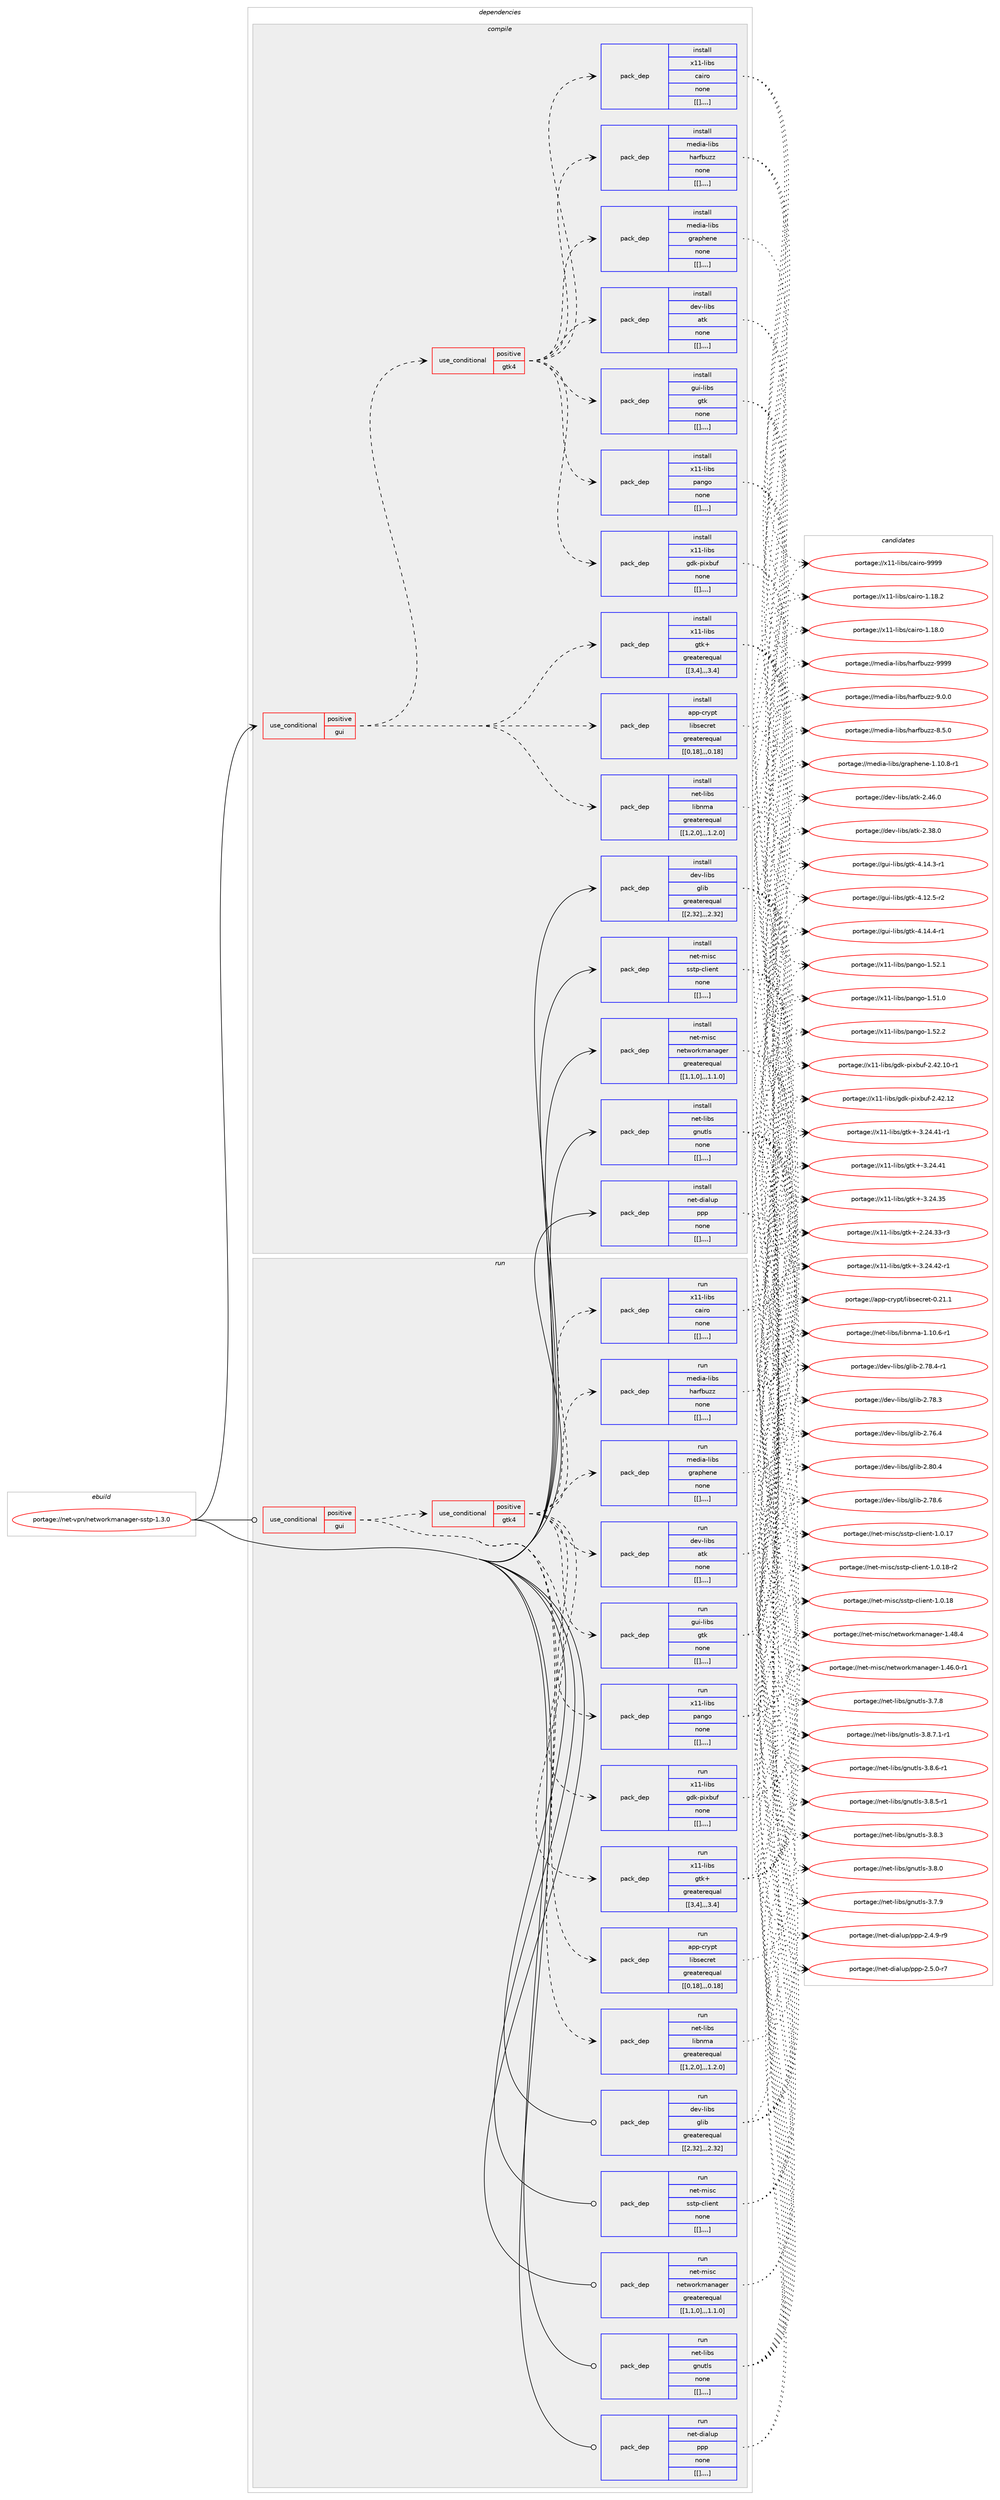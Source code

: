 digraph prolog {

# *************
# Graph options
# *************

newrank=true;
concentrate=true;
compound=true;
graph [rankdir=LR,fontname=Helvetica,fontsize=10,ranksep=1.5];#, ranksep=2.5, nodesep=0.2];
edge  [arrowhead=vee];
node  [fontname=Helvetica,fontsize=10];

# **********
# The ebuild
# **********

subgraph cluster_leftcol {
color=gray;
label=<<i>ebuild</i>>;
id [label="portage://net-vpn/networkmanager-sstp-1.3.0", color=red, width=4, href="../net-vpn/networkmanager-sstp-1.3.0.svg"];
}

# ****************
# The dependencies
# ****************

subgraph cluster_midcol {
color=gray;
label=<<i>dependencies</i>>;
subgraph cluster_compile {
fillcolor="#eeeeee";
style=filled;
label=<<i>compile</i>>;
subgraph cond105830 {
dependency402098 [label=<<TABLE BORDER="0" CELLBORDER="1" CELLSPACING="0" CELLPADDING="4"><TR><TD ROWSPAN="3" CELLPADDING="10">use_conditional</TD></TR><TR><TD>positive</TD></TR><TR><TD>gui</TD></TR></TABLE>>, shape=none, color=red];
subgraph pack293337 {
dependency402099 [label=<<TABLE BORDER="0" CELLBORDER="1" CELLSPACING="0" CELLPADDING="4" WIDTH="220"><TR><TD ROWSPAN="6" CELLPADDING="30">pack_dep</TD></TR><TR><TD WIDTH="110">install</TD></TR><TR><TD>net-libs</TD></TR><TR><TD>libnma</TD></TR><TR><TD>greaterequal</TD></TR><TR><TD>[[1,2,0],,,1.2.0]</TD></TR></TABLE>>, shape=none, color=blue];
}
dependency402098:e -> dependency402099:w [weight=20,style="dashed",arrowhead="vee"];
subgraph pack293338 {
dependency402100 [label=<<TABLE BORDER="0" CELLBORDER="1" CELLSPACING="0" CELLPADDING="4" WIDTH="220"><TR><TD ROWSPAN="6" CELLPADDING="30">pack_dep</TD></TR><TR><TD WIDTH="110">install</TD></TR><TR><TD>app-crypt</TD></TR><TR><TD>libsecret</TD></TR><TR><TD>greaterequal</TD></TR><TR><TD>[[0,18],,,0.18]</TD></TR></TABLE>>, shape=none, color=blue];
}
dependency402098:e -> dependency402100:w [weight=20,style="dashed",arrowhead="vee"];
subgraph pack293339 {
dependency402101 [label=<<TABLE BORDER="0" CELLBORDER="1" CELLSPACING="0" CELLPADDING="4" WIDTH="220"><TR><TD ROWSPAN="6" CELLPADDING="30">pack_dep</TD></TR><TR><TD WIDTH="110">install</TD></TR><TR><TD>x11-libs</TD></TR><TR><TD>gtk+</TD></TR><TR><TD>greaterequal</TD></TR><TR><TD>[[3,4],,,3.4]</TD></TR></TABLE>>, shape=none, color=blue];
}
dependency402098:e -> dependency402101:w [weight=20,style="dashed",arrowhead="vee"];
subgraph cond105831 {
dependency402102 [label=<<TABLE BORDER="0" CELLBORDER="1" CELLSPACING="0" CELLPADDING="4"><TR><TD ROWSPAN="3" CELLPADDING="10">use_conditional</TD></TR><TR><TD>positive</TD></TR><TR><TD>gtk4</TD></TR></TABLE>>, shape=none, color=red];
subgraph pack293340 {
dependency402103 [label=<<TABLE BORDER="0" CELLBORDER="1" CELLSPACING="0" CELLPADDING="4" WIDTH="220"><TR><TD ROWSPAN="6" CELLPADDING="30">pack_dep</TD></TR><TR><TD WIDTH="110">install</TD></TR><TR><TD>dev-libs</TD></TR><TR><TD>atk</TD></TR><TR><TD>none</TD></TR><TR><TD>[[],,,,]</TD></TR></TABLE>>, shape=none, color=blue];
}
dependency402102:e -> dependency402103:w [weight=20,style="dashed",arrowhead="vee"];
subgraph pack293341 {
dependency402104 [label=<<TABLE BORDER="0" CELLBORDER="1" CELLSPACING="0" CELLPADDING="4" WIDTH="220"><TR><TD ROWSPAN="6" CELLPADDING="30">pack_dep</TD></TR><TR><TD WIDTH="110">install</TD></TR><TR><TD>media-libs</TD></TR><TR><TD>graphene</TD></TR><TR><TD>none</TD></TR><TR><TD>[[],,,,]</TD></TR></TABLE>>, shape=none, color=blue];
}
dependency402102:e -> dependency402104:w [weight=20,style="dashed",arrowhead="vee"];
subgraph pack293342 {
dependency402105 [label=<<TABLE BORDER="0" CELLBORDER="1" CELLSPACING="0" CELLPADDING="4" WIDTH="220"><TR><TD ROWSPAN="6" CELLPADDING="30">pack_dep</TD></TR><TR><TD WIDTH="110">install</TD></TR><TR><TD>media-libs</TD></TR><TR><TD>harfbuzz</TD></TR><TR><TD>none</TD></TR><TR><TD>[[],,,,]</TD></TR></TABLE>>, shape=none, color=blue];
}
dependency402102:e -> dependency402105:w [weight=20,style="dashed",arrowhead="vee"];
subgraph pack293343 {
dependency402106 [label=<<TABLE BORDER="0" CELLBORDER="1" CELLSPACING="0" CELLPADDING="4" WIDTH="220"><TR><TD ROWSPAN="6" CELLPADDING="30">pack_dep</TD></TR><TR><TD WIDTH="110">install</TD></TR><TR><TD>x11-libs</TD></TR><TR><TD>cairo</TD></TR><TR><TD>none</TD></TR><TR><TD>[[],,,,]</TD></TR></TABLE>>, shape=none, color=blue];
}
dependency402102:e -> dependency402106:w [weight=20,style="dashed",arrowhead="vee"];
subgraph pack293344 {
dependency402107 [label=<<TABLE BORDER="0" CELLBORDER="1" CELLSPACING="0" CELLPADDING="4" WIDTH="220"><TR><TD ROWSPAN="6" CELLPADDING="30">pack_dep</TD></TR><TR><TD WIDTH="110">install</TD></TR><TR><TD>x11-libs</TD></TR><TR><TD>gdk-pixbuf</TD></TR><TR><TD>none</TD></TR><TR><TD>[[],,,,]</TD></TR></TABLE>>, shape=none, color=blue];
}
dependency402102:e -> dependency402107:w [weight=20,style="dashed",arrowhead="vee"];
subgraph pack293345 {
dependency402108 [label=<<TABLE BORDER="0" CELLBORDER="1" CELLSPACING="0" CELLPADDING="4" WIDTH="220"><TR><TD ROWSPAN="6" CELLPADDING="30">pack_dep</TD></TR><TR><TD WIDTH="110">install</TD></TR><TR><TD>x11-libs</TD></TR><TR><TD>pango</TD></TR><TR><TD>none</TD></TR><TR><TD>[[],,,,]</TD></TR></TABLE>>, shape=none, color=blue];
}
dependency402102:e -> dependency402108:w [weight=20,style="dashed",arrowhead="vee"];
subgraph pack293346 {
dependency402109 [label=<<TABLE BORDER="0" CELLBORDER="1" CELLSPACING="0" CELLPADDING="4" WIDTH="220"><TR><TD ROWSPAN="6" CELLPADDING="30">pack_dep</TD></TR><TR><TD WIDTH="110">install</TD></TR><TR><TD>gui-libs</TD></TR><TR><TD>gtk</TD></TR><TR><TD>none</TD></TR><TR><TD>[[],,,,]</TD></TR></TABLE>>, shape=none, color=blue];
}
dependency402102:e -> dependency402109:w [weight=20,style="dashed",arrowhead="vee"];
}
dependency402098:e -> dependency402102:w [weight=20,style="dashed",arrowhead="vee"];
}
id:e -> dependency402098:w [weight=20,style="solid",arrowhead="vee"];
subgraph pack293347 {
dependency402110 [label=<<TABLE BORDER="0" CELLBORDER="1" CELLSPACING="0" CELLPADDING="4" WIDTH="220"><TR><TD ROWSPAN="6" CELLPADDING="30">pack_dep</TD></TR><TR><TD WIDTH="110">install</TD></TR><TR><TD>dev-libs</TD></TR><TR><TD>glib</TD></TR><TR><TD>greaterequal</TD></TR><TR><TD>[[2,32],,,2.32]</TD></TR></TABLE>>, shape=none, color=blue];
}
id:e -> dependency402110:w [weight=20,style="solid",arrowhead="vee"];
subgraph pack293348 {
dependency402111 [label=<<TABLE BORDER="0" CELLBORDER="1" CELLSPACING="0" CELLPADDING="4" WIDTH="220"><TR><TD ROWSPAN="6" CELLPADDING="30">pack_dep</TD></TR><TR><TD WIDTH="110">install</TD></TR><TR><TD>net-dialup</TD></TR><TR><TD>ppp</TD></TR><TR><TD>none</TD></TR><TR><TD>[[],,,,]</TD></TR></TABLE>>, shape=none, color=blue];
}
id:e -> dependency402111:w [weight=20,style="solid",arrowhead="vee"];
subgraph pack293349 {
dependency402112 [label=<<TABLE BORDER="0" CELLBORDER="1" CELLSPACING="0" CELLPADDING="4" WIDTH="220"><TR><TD ROWSPAN="6" CELLPADDING="30">pack_dep</TD></TR><TR><TD WIDTH="110">install</TD></TR><TR><TD>net-libs</TD></TR><TR><TD>gnutls</TD></TR><TR><TD>none</TD></TR><TR><TD>[[],,,,]</TD></TR></TABLE>>, shape=none, color=blue];
}
id:e -> dependency402112:w [weight=20,style="solid",arrowhead="vee"];
subgraph pack293350 {
dependency402113 [label=<<TABLE BORDER="0" CELLBORDER="1" CELLSPACING="0" CELLPADDING="4" WIDTH="220"><TR><TD ROWSPAN="6" CELLPADDING="30">pack_dep</TD></TR><TR><TD WIDTH="110">install</TD></TR><TR><TD>net-misc</TD></TR><TR><TD>networkmanager</TD></TR><TR><TD>greaterequal</TD></TR><TR><TD>[[1,1,0],,,1.1.0]</TD></TR></TABLE>>, shape=none, color=blue];
}
id:e -> dependency402113:w [weight=20,style="solid",arrowhead="vee"];
subgraph pack293351 {
dependency402114 [label=<<TABLE BORDER="0" CELLBORDER="1" CELLSPACING="0" CELLPADDING="4" WIDTH="220"><TR><TD ROWSPAN="6" CELLPADDING="30">pack_dep</TD></TR><TR><TD WIDTH="110">install</TD></TR><TR><TD>net-misc</TD></TR><TR><TD>sstp-client</TD></TR><TR><TD>none</TD></TR><TR><TD>[[],,,,]</TD></TR></TABLE>>, shape=none, color=blue];
}
id:e -> dependency402114:w [weight=20,style="solid",arrowhead="vee"];
}
subgraph cluster_compileandrun {
fillcolor="#eeeeee";
style=filled;
label=<<i>compile and run</i>>;
}
subgraph cluster_run {
fillcolor="#eeeeee";
style=filled;
label=<<i>run</i>>;
subgraph cond105832 {
dependency402115 [label=<<TABLE BORDER="0" CELLBORDER="1" CELLSPACING="0" CELLPADDING="4"><TR><TD ROWSPAN="3" CELLPADDING="10">use_conditional</TD></TR><TR><TD>positive</TD></TR><TR><TD>gui</TD></TR></TABLE>>, shape=none, color=red];
subgraph pack293352 {
dependency402116 [label=<<TABLE BORDER="0" CELLBORDER="1" CELLSPACING="0" CELLPADDING="4" WIDTH="220"><TR><TD ROWSPAN="6" CELLPADDING="30">pack_dep</TD></TR><TR><TD WIDTH="110">run</TD></TR><TR><TD>net-libs</TD></TR><TR><TD>libnma</TD></TR><TR><TD>greaterequal</TD></TR><TR><TD>[[1,2,0],,,1.2.0]</TD></TR></TABLE>>, shape=none, color=blue];
}
dependency402115:e -> dependency402116:w [weight=20,style="dashed",arrowhead="vee"];
subgraph pack293353 {
dependency402117 [label=<<TABLE BORDER="0" CELLBORDER="1" CELLSPACING="0" CELLPADDING="4" WIDTH="220"><TR><TD ROWSPAN="6" CELLPADDING="30">pack_dep</TD></TR><TR><TD WIDTH="110">run</TD></TR><TR><TD>app-crypt</TD></TR><TR><TD>libsecret</TD></TR><TR><TD>greaterequal</TD></TR><TR><TD>[[0,18],,,0.18]</TD></TR></TABLE>>, shape=none, color=blue];
}
dependency402115:e -> dependency402117:w [weight=20,style="dashed",arrowhead="vee"];
subgraph pack293354 {
dependency402118 [label=<<TABLE BORDER="0" CELLBORDER="1" CELLSPACING="0" CELLPADDING="4" WIDTH="220"><TR><TD ROWSPAN="6" CELLPADDING="30">pack_dep</TD></TR><TR><TD WIDTH="110">run</TD></TR><TR><TD>x11-libs</TD></TR><TR><TD>gtk+</TD></TR><TR><TD>greaterequal</TD></TR><TR><TD>[[3,4],,,3.4]</TD></TR></TABLE>>, shape=none, color=blue];
}
dependency402115:e -> dependency402118:w [weight=20,style="dashed",arrowhead="vee"];
subgraph cond105833 {
dependency402119 [label=<<TABLE BORDER="0" CELLBORDER="1" CELLSPACING="0" CELLPADDING="4"><TR><TD ROWSPAN="3" CELLPADDING="10">use_conditional</TD></TR><TR><TD>positive</TD></TR><TR><TD>gtk4</TD></TR></TABLE>>, shape=none, color=red];
subgraph pack293355 {
dependency402120 [label=<<TABLE BORDER="0" CELLBORDER="1" CELLSPACING="0" CELLPADDING="4" WIDTH="220"><TR><TD ROWSPAN="6" CELLPADDING="30">pack_dep</TD></TR><TR><TD WIDTH="110">run</TD></TR><TR><TD>dev-libs</TD></TR><TR><TD>atk</TD></TR><TR><TD>none</TD></TR><TR><TD>[[],,,,]</TD></TR></TABLE>>, shape=none, color=blue];
}
dependency402119:e -> dependency402120:w [weight=20,style="dashed",arrowhead="vee"];
subgraph pack293356 {
dependency402121 [label=<<TABLE BORDER="0" CELLBORDER="1" CELLSPACING="0" CELLPADDING="4" WIDTH="220"><TR><TD ROWSPAN="6" CELLPADDING="30">pack_dep</TD></TR><TR><TD WIDTH="110">run</TD></TR><TR><TD>media-libs</TD></TR><TR><TD>graphene</TD></TR><TR><TD>none</TD></TR><TR><TD>[[],,,,]</TD></TR></TABLE>>, shape=none, color=blue];
}
dependency402119:e -> dependency402121:w [weight=20,style="dashed",arrowhead="vee"];
subgraph pack293357 {
dependency402122 [label=<<TABLE BORDER="0" CELLBORDER="1" CELLSPACING="0" CELLPADDING="4" WIDTH="220"><TR><TD ROWSPAN="6" CELLPADDING="30">pack_dep</TD></TR><TR><TD WIDTH="110">run</TD></TR><TR><TD>media-libs</TD></TR><TR><TD>harfbuzz</TD></TR><TR><TD>none</TD></TR><TR><TD>[[],,,,]</TD></TR></TABLE>>, shape=none, color=blue];
}
dependency402119:e -> dependency402122:w [weight=20,style="dashed",arrowhead="vee"];
subgraph pack293358 {
dependency402123 [label=<<TABLE BORDER="0" CELLBORDER="1" CELLSPACING="0" CELLPADDING="4" WIDTH="220"><TR><TD ROWSPAN="6" CELLPADDING="30">pack_dep</TD></TR><TR><TD WIDTH="110">run</TD></TR><TR><TD>x11-libs</TD></TR><TR><TD>cairo</TD></TR><TR><TD>none</TD></TR><TR><TD>[[],,,,]</TD></TR></TABLE>>, shape=none, color=blue];
}
dependency402119:e -> dependency402123:w [weight=20,style="dashed",arrowhead="vee"];
subgraph pack293359 {
dependency402124 [label=<<TABLE BORDER="0" CELLBORDER="1" CELLSPACING="0" CELLPADDING="4" WIDTH="220"><TR><TD ROWSPAN="6" CELLPADDING="30">pack_dep</TD></TR><TR><TD WIDTH="110">run</TD></TR><TR><TD>x11-libs</TD></TR><TR><TD>gdk-pixbuf</TD></TR><TR><TD>none</TD></TR><TR><TD>[[],,,,]</TD></TR></TABLE>>, shape=none, color=blue];
}
dependency402119:e -> dependency402124:w [weight=20,style="dashed",arrowhead="vee"];
subgraph pack293360 {
dependency402125 [label=<<TABLE BORDER="0" CELLBORDER="1" CELLSPACING="0" CELLPADDING="4" WIDTH="220"><TR><TD ROWSPAN="6" CELLPADDING="30">pack_dep</TD></TR><TR><TD WIDTH="110">run</TD></TR><TR><TD>x11-libs</TD></TR><TR><TD>pango</TD></TR><TR><TD>none</TD></TR><TR><TD>[[],,,,]</TD></TR></TABLE>>, shape=none, color=blue];
}
dependency402119:e -> dependency402125:w [weight=20,style="dashed",arrowhead="vee"];
subgraph pack293361 {
dependency402126 [label=<<TABLE BORDER="0" CELLBORDER="1" CELLSPACING="0" CELLPADDING="4" WIDTH="220"><TR><TD ROWSPAN="6" CELLPADDING="30">pack_dep</TD></TR><TR><TD WIDTH="110">run</TD></TR><TR><TD>gui-libs</TD></TR><TR><TD>gtk</TD></TR><TR><TD>none</TD></TR><TR><TD>[[],,,,]</TD></TR></TABLE>>, shape=none, color=blue];
}
dependency402119:e -> dependency402126:w [weight=20,style="dashed",arrowhead="vee"];
}
dependency402115:e -> dependency402119:w [weight=20,style="dashed",arrowhead="vee"];
}
id:e -> dependency402115:w [weight=20,style="solid",arrowhead="odot"];
subgraph pack293362 {
dependency402127 [label=<<TABLE BORDER="0" CELLBORDER="1" CELLSPACING="0" CELLPADDING="4" WIDTH="220"><TR><TD ROWSPAN="6" CELLPADDING="30">pack_dep</TD></TR><TR><TD WIDTH="110">run</TD></TR><TR><TD>dev-libs</TD></TR><TR><TD>glib</TD></TR><TR><TD>greaterequal</TD></TR><TR><TD>[[2,32],,,2.32]</TD></TR></TABLE>>, shape=none, color=blue];
}
id:e -> dependency402127:w [weight=20,style="solid",arrowhead="odot"];
subgraph pack293363 {
dependency402128 [label=<<TABLE BORDER="0" CELLBORDER="1" CELLSPACING="0" CELLPADDING="4" WIDTH="220"><TR><TD ROWSPAN="6" CELLPADDING="30">pack_dep</TD></TR><TR><TD WIDTH="110">run</TD></TR><TR><TD>net-dialup</TD></TR><TR><TD>ppp</TD></TR><TR><TD>none</TD></TR><TR><TD>[[],,,,]</TD></TR></TABLE>>, shape=none, color=blue];
}
id:e -> dependency402128:w [weight=20,style="solid",arrowhead="odot"];
subgraph pack293364 {
dependency402129 [label=<<TABLE BORDER="0" CELLBORDER="1" CELLSPACING="0" CELLPADDING="4" WIDTH="220"><TR><TD ROWSPAN="6" CELLPADDING="30">pack_dep</TD></TR><TR><TD WIDTH="110">run</TD></TR><TR><TD>net-libs</TD></TR><TR><TD>gnutls</TD></TR><TR><TD>none</TD></TR><TR><TD>[[],,,,]</TD></TR></TABLE>>, shape=none, color=blue];
}
id:e -> dependency402129:w [weight=20,style="solid",arrowhead="odot"];
subgraph pack293365 {
dependency402130 [label=<<TABLE BORDER="0" CELLBORDER="1" CELLSPACING="0" CELLPADDING="4" WIDTH="220"><TR><TD ROWSPAN="6" CELLPADDING="30">pack_dep</TD></TR><TR><TD WIDTH="110">run</TD></TR><TR><TD>net-misc</TD></TR><TR><TD>networkmanager</TD></TR><TR><TD>greaterequal</TD></TR><TR><TD>[[1,1,0],,,1.1.0]</TD></TR></TABLE>>, shape=none, color=blue];
}
id:e -> dependency402130:w [weight=20,style="solid",arrowhead="odot"];
subgraph pack293366 {
dependency402131 [label=<<TABLE BORDER="0" CELLBORDER="1" CELLSPACING="0" CELLPADDING="4" WIDTH="220"><TR><TD ROWSPAN="6" CELLPADDING="30">pack_dep</TD></TR><TR><TD WIDTH="110">run</TD></TR><TR><TD>net-misc</TD></TR><TR><TD>sstp-client</TD></TR><TR><TD>none</TD></TR><TR><TD>[[],,,,]</TD></TR></TABLE>>, shape=none, color=blue];
}
id:e -> dependency402131:w [weight=20,style="solid",arrowhead="odot"];
}
}

# **************
# The candidates
# **************

subgraph cluster_choices {
rank=same;
color=gray;
label=<<i>candidates</i>>;

subgraph choice293337 {
color=black;
nodesep=1;
choice1101011164510810598115471081059811010997454946494846544511449 [label="portage://net-libs/libnma-1.10.6-r1", color=red, width=4,href="../net-libs/libnma-1.10.6-r1.svg"];
dependency402099:e -> choice1101011164510810598115471081059811010997454946494846544511449:w [style=dotted,weight="100"];
}
subgraph choice293338 {
color=black;
nodesep=1;
choice97112112459911412111211647108105981151019911410111645484650494649 [label="portage://app-crypt/libsecret-0.21.1", color=red, width=4,href="../app-crypt/libsecret-0.21.1.svg"];
dependency402100:e -> choice97112112459911412111211647108105981151019911410111645484650494649:w [style=dotted,weight="100"];
}
subgraph choice293339 {
color=black;
nodesep=1;
choice12049494510810598115471031161074345514650524652504511449 [label="portage://x11-libs/gtk+-3.24.42-r1", color=red, width=4,href="../x11-libs/gtk+-3.24.42-r1.svg"];
choice12049494510810598115471031161074345514650524652494511449 [label="portage://x11-libs/gtk+-3.24.41-r1", color=red, width=4,href="../x11-libs/gtk+-3.24.41-r1.svg"];
choice1204949451081059811547103116107434551465052465249 [label="portage://x11-libs/gtk+-3.24.41", color=red, width=4,href="../x11-libs/gtk+-3.24.41.svg"];
choice1204949451081059811547103116107434551465052465153 [label="portage://x11-libs/gtk+-3.24.35", color=red, width=4,href="../x11-libs/gtk+-3.24.35.svg"];
choice12049494510810598115471031161074345504650524651514511451 [label="portage://x11-libs/gtk+-2.24.33-r3", color=red, width=4,href="../x11-libs/gtk+-2.24.33-r3.svg"];
dependency402101:e -> choice12049494510810598115471031161074345514650524652504511449:w [style=dotted,weight="100"];
dependency402101:e -> choice12049494510810598115471031161074345514650524652494511449:w [style=dotted,weight="100"];
dependency402101:e -> choice1204949451081059811547103116107434551465052465249:w [style=dotted,weight="100"];
dependency402101:e -> choice1204949451081059811547103116107434551465052465153:w [style=dotted,weight="100"];
dependency402101:e -> choice12049494510810598115471031161074345504650524651514511451:w [style=dotted,weight="100"];
}
subgraph choice293340 {
color=black;
nodesep=1;
choice1001011184510810598115479711610745504652544648 [label="portage://dev-libs/atk-2.46.0", color=red, width=4,href="../dev-libs/atk-2.46.0.svg"];
choice1001011184510810598115479711610745504651564648 [label="portage://dev-libs/atk-2.38.0", color=red, width=4,href="../dev-libs/atk-2.38.0.svg"];
dependency402103:e -> choice1001011184510810598115479711610745504652544648:w [style=dotted,weight="100"];
dependency402103:e -> choice1001011184510810598115479711610745504651564648:w [style=dotted,weight="100"];
}
subgraph choice293341 {
color=black;
nodesep=1;
choice1091011001059745108105981154710311497112104101110101454946494846564511449 [label="portage://media-libs/graphene-1.10.8-r1", color=red, width=4,href="../media-libs/graphene-1.10.8-r1.svg"];
dependency402104:e -> choice1091011001059745108105981154710311497112104101110101454946494846564511449:w [style=dotted,weight="100"];
}
subgraph choice293342 {
color=black;
nodesep=1;
choice1091011001059745108105981154710497114102981171221224557575757 [label="portage://media-libs/harfbuzz-9999", color=red, width=4,href="../media-libs/harfbuzz-9999.svg"];
choice109101100105974510810598115471049711410298117122122455746484648 [label="portage://media-libs/harfbuzz-9.0.0", color=red, width=4,href="../media-libs/harfbuzz-9.0.0.svg"];
choice109101100105974510810598115471049711410298117122122455646534648 [label="portage://media-libs/harfbuzz-8.5.0", color=red, width=4,href="../media-libs/harfbuzz-8.5.0.svg"];
dependency402105:e -> choice1091011001059745108105981154710497114102981171221224557575757:w [style=dotted,weight="100"];
dependency402105:e -> choice109101100105974510810598115471049711410298117122122455746484648:w [style=dotted,weight="100"];
dependency402105:e -> choice109101100105974510810598115471049711410298117122122455646534648:w [style=dotted,weight="100"];
}
subgraph choice293343 {
color=black;
nodesep=1;
choice120494945108105981154799971051141114557575757 [label="portage://x11-libs/cairo-9999", color=red, width=4,href="../x11-libs/cairo-9999.svg"];
choice1204949451081059811547999710511411145494649564650 [label="portage://x11-libs/cairo-1.18.2", color=red, width=4,href="../x11-libs/cairo-1.18.2.svg"];
choice1204949451081059811547999710511411145494649564648 [label="portage://x11-libs/cairo-1.18.0", color=red, width=4,href="../x11-libs/cairo-1.18.0.svg"];
dependency402106:e -> choice120494945108105981154799971051141114557575757:w [style=dotted,weight="100"];
dependency402106:e -> choice1204949451081059811547999710511411145494649564650:w [style=dotted,weight="100"];
dependency402106:e -> choice1204949451081059811547999710511411145494649564648:w [style=dotted,weight="100"];
}
subgraph choice293344 {
color=black;
nodesep=1;
choice120494945108105981154710310010745112105120981171024550465250464950 [label="portage://x11-libs/gdk-pixbuf-2.42.12", color=red, width=4,href="../x11-libs/gdk-pixbuf-2.42.12.svg"];
choice1204949451081059811547103100107451121051209811710245504652504649484511449 [label="portage://x11-libs/gdk-pixbuf-2.42.10-r1", color=red, width=4,href="../x11-libs/gdk-pixbuf-2.42.10-r1.svg"];
dependency402107:e -> choice120494945108105981154710310010745112105120981171024550465250464950:w [style=dotted,weight="100"];
dependency402107:e -> choice1204949451081059811547103100107451121051209811710245504652504649484511449:w [style=dotted,weight="100"];
}
subgraph choice293345 {
color=black;
nodesep=1;
choice12049494510810598115471129711010311145494653504650 [label="portage://x11-libs/pango-1.52.2", color=red, width=4,href="../x11-libs/pango-1.52.2.svg"];
choice12049494510810598115471129711010311145494653504649 [label="portage://x11-libs/pango-1.52.1", color=red, width=4,href="../x11-libs/pango-1.52.1.svg"];
choice12049494510810598115471129711010311145494653494648 [label="portage://x11-libs/pango-1.51.0", color=red, width=4,href="../x11-libs/pango-1.51.0.svg"];
dependency402108:e -> choice12049494510810598115471129711010311145494653504650:w [style=dotted,weight="100"];
dependency402108:e -> choice12049494510810598115471129711010311145494653504649:w [style=dotted,weight="100"];
dependency402108:e -> choice12049494510810598115471129711010311145494653494648:w [style=dotted,weight="100"];
}
subgraph choice293346 {
color=black;
nodesep=1;
choice103117105451081059811547103116107455246495246524511449 [label="portage://gui-libs/gtk-4.14.4-r1", color=red, width=4,href="../gui-libs/gtk-4.14.4-r1.svg"];
choice103117105451081059811547103116107455246495246514511449 [label="portage://gui-libs/gtk-4.14.3-r1", color=red, width=4,href="../gui-libs/gtk-4.14.3-r1.svg"];
choice103117105451081059811547103116107455246495046534511450 [label="portage://gui-libs/gtk-4.12.5-r2", color=red, width=4,href="../gui-libs/gtk-4.12.5-r2.svg"];
dependency402109:e -> choice103117105451081059811547103116107455246495246524511449:w [style=dotted,weight="100"];
dependency402109:e -> choice103117105451081059811547103116107455246495246514511449:w [style=dotted,weight="100"];
dependency402109:e -> choice103117105451081059811547103116107455246495046534511450:w [style=dotted,weight="100"];
}
subgraph choice293347 {
color=black;
nodesep=1;
choice1001011184510810598115471031081059845504656484652 [label="portage://dev-libs/glib-2.80.4", color=red, width=4,href="../dev-libs/glib-2.80.4.svg"];
choice1001011184510810598115471031081059845504655564654 [label="portage://dev-libs/glib-2.78.6", color=red, width=4,href="../dev-libs/glib-2.78.6.svg"];
choice10010111845108105981154710310810598455046555646524511449 [label="portage://dev-libs/glib-2.78.4-r1", color=red, width=4,href="../dev-libs/glib-2.78.4-r1.svg"];
choice1001011184510810598115471031081059845504655564651 [label="portage://dev-libs/glib-2.78.3", color=red, width=4,href="../dev-libs/glib-2.78.3.svg"];
choice1001011184510810598115471031081059845504655544652 [label="portage://dev-libs/glib-2.76.4", color=red, width=4,href="../dev-libs/glib-2.76.4.svg"];
dependency402110:e -> choice1001011184510810598115471031081059845504656484652:w [style=dotted,weight="100"];
dependency402110:e -> choice1001011184510810598115471031081059845504655564654:w [style=dotted,weight="100"];
dependency402110:e -> choice10010111845108105981154710310810598455046555646524511449:w [style=dotted,weight="100"];
dependency402110:e -> choice1001011184510810598115471031081059845504655564651:w [style=dotted,weight="100"];
dependency402110:e -> choice1001011184510810598115471031081059845504655544652:w [style=dotted,weight="100"];
}
subgraph choice293348 {
color=black;
nodesep=1;
choice1101011164510010597108117112471121121124550465346484511455 [label="portage://net-dialup/ppp-2.5.0-r7", color=red, width=4,href="../net-dialup/ppp-2.5.0-r7.svg"];
choice1101011164510010597108117112471121121124550465246574511457 [label="portage://net-dialup/ppp-2.4.9-r9", color=red, width=4,href="../net-dialup/ppp-2.4.9-r9.svg"];
dependency402111:e -> choice1101011164510010597108117112471121121124550465346484511455:w [style=dotted,weight="100"];
dependency402111:e -> choice1101011164510010597108117112471121121124550465246574511457:w [style=dotted,weight="100"];
}
subgraph choice293349 {
color=black;
nodesep=1;
choice11010111645108105981154710311011711610811545514656465546494511449 [label="portage://net-libs/gnutls-3.8.7.1-r1", color=red, width=4,href="../net-libs/gnutls-3.8.7.1-r1.svg"];
choice1101011164510810598115471031101171161081154551465646544511449 [label="portage://net-libs/gnutls-3.8.6-r1", color=red, width=4,href="../net-libs/gnutls-3.8.6-r1.svg"];
choice1101011164510810598115471031101171161081154551465646534511449 [label="portage://net-libs/gnutls-3.8.5-r1", color=red, width=4,href="../net-libs/gnutls-3.8.5-r1.svg"];
choice110101116451081059811547103110117116108115455146564651 [label="portage://net-libs/gnutls-3.8.3", color=red, width=4,href="../net-libs/gnutls-3.8.3.svg"];
choice110101116451081059811547103110117116108115455146564648 [label="portage://net-libs/gnutls-3.8.0", color=red, width=4,href="../net-libs/gnutls-3.8.0.svg"];
choice110101116451081059811547103110117116108115455146554657 [label="portage://net-libs/gnutls-3.7.9", color=red, width=4,href="../net-libs/gnutls-3.7.9.svg"];
choice110101116451081059811547103110117116108115455146554656 [label="portage://net-libs/gnutls-3.7.8", color=red, width=4,href="../net-libs/gnutls-3.7.8.svg"];
dependency402112:e -> choice11010111645108105981154710311011711610811545514656465546494511449:w [style=dotted,weight="100"];
dependency402112:e -> choice1101011164510810598115471031101171161081154551465646544511449:w [style=dotted,weight="100"];
dependency402112:e -> choice1101011164510810598115471031101171161081154551465646534511449:w [style=dotted,weight="100"];
dependency402112:e -> choice110101116451081059811547103110117116108115455146564651:w [style=dotted,weight="100"];
dependency402112:e -> choice110101116451081059811547103110117116108115455146564648:w [style=dotted,weight="100"];
dependency402112:e -> choice110101116451081059811547103110117116108115455146554657:w [style=dotted,weight="100"];
dependency402112:e -> choice110101116451081059811547103110117116108115455146554656:w [style=dotted,weight="100"];
}
subgraph choice293350 {
color=black;
nodesep=1;
choice110101116451091051159947110101116119111114107109971109710310111445494652564652 [label="portage://net-misc/networkmanager-1.48.4", color=red, width=4,href="../net-misc/networkmanager-1.48.4.svg"];
choice1101011164510910511599471101011161191111141071099711097103101114454946525446484511449 [label="portage://net-misc/networkmanager-1.46.0-r1", color=red, width=4,href="../net-misc/networkmanager-1.46.0-r1.svg"];
dependency402113:e -> choice110101116451091051159947110101116119111114107109971109710310111445494652564652:w [style=dotted,weight="100"];
dependency402113:e -> choice1101011164510910511599471101011161191111141071099711097103101114454946525446484511449:w [style=dotted,weight="100"];
}
subgraph choice293351 {
color=black;
nodesep=1;
choice1101011164510910511599471151151161124599108105101110116454946484649564511450 [label="portage://net-misc/sstp-client-1.0.18-r2", color=red, width=4,href="../net-misc/sstp-client-1.0.18-r2.svg"];
choice110101116451091051159947115115116112459910810510111011645494648464956 [label="portage://net-misc/sstp-client-1.0.18", color=red, width=4,href="../net-misc/sstp-client-1.0.18.svg"];
choice110101116451091051159947115115116112459910810510111011645494648464955 [label="portage://net-misc/sstp-client-1.0.17", color=red, width=4,href="../net-misc/sstp-client-1.0.17.svg"];
dependency402114:e -> choice1101011164510910511599471151151161124599108105101110116454946484649564511450:w [style=dotted,weight="100"];
dependency402114:e -> choice110101116451091051159947115115116112459910810510111011645494648464956:w [style=dotted,weight="100"];
dependency402114:e -> choice110101116451091051159947115115116112459910810510111011645494648464955:w [style=dotted,weight="100"];
}
subgraph choice293352 {
color=black;
nodesep=1;
choice1101011164510810598115471081059811010997454946494846544511449 [label="portage://net-libs/libnma-1.10.6-r1", color=red, width=4,href="../net-libs/libnma-1.10.6-r1.svg"];
dependency402116:e -> choice1101011164510810598115471081059811010997454946494846544511449:w [style=dotted,weight="100"];
}
subgraph choice293353 {
color=black;
nodesep=1;
choice97112112459911412111211647108105981151019911410111645484650494649 [label="portage://app-crypt/libsecret-0.21.1", color=red, width=4,href="../app-crypt/libsecret-0.21.1.svg"];
dependency402117:e -> choice97112112459911412111211647108105981151019911410111645484650494649:w [style=dotted,weight="100"];
}
subgraph choice293354 {
color=black;
nodesep=1;
choice12049494510810598115471031161074345514650524652504511449 [label="portage://x11-libs/gtk+-3.24.42-r1", color=red, width=4,href="../x11-libs/gtk+-3.24.42-r1.svg"];
choice12049494510810598115471031161074345514650524652494511449 [label="portage://x11-libs/gtk+-3.24.41-r1", color=red, width=4,href="../x11-libs/gtk+-3.24.41-r1.svg"];
choice1204949451081059811547103116107434551465052465249 [label="portage://x11-libs/gtk+-3.24.41", color=red, width=4,href="../x11-libs/gtk+-3.24.41.svg"];
choice1204949451081059811547103116107434551465052465153 [label="portage://x11-libs/gtk+-3.24.35", color=red, width=4,href="../x11-libs/gtk+-3.24.35.svg"];
choice12049494510810598115471031161074345504650524651514511451 [label="portage://x11-libs/gtk+-2.24.33-r3", color=red, width=4,href="../x11-libs/gtk+-2.24.33-r3.svg"];
dependency402118:e -> choice12049494510810598115471031161074345514650524652504511449:w [style=dotted,weight="100"];
dependency402118:e -> choice12049494510810598115471031161074345514650524652494511449:w [style=dotted,weight="100"];
dependency402118:e -> choice1204949451081059811547103116107434551465052465249:w [style=dotted,weight="100"];
dependency402118:e -> choice1204949451081059811547103116107434551465052465153:w [style=dotted,weight="100"];
dependency402118:e -> choice12049494510810598115471031161074345504650524651514511451:w [style=dotted,weight="100"];
}
subgraph choice293355 {
color=black;
nodesep=1;
choice1001011184510810598115479711610745504652544648 [label="portage://dev-libs/atk-2.46.0", color=red, width=4,href="../dev-libs/atk-2.46.0.svg"];
choice1001011184510810598115479711610745504651564648 [label="portage://dev-libs/atk-2.38.0", color=red, width=4,href="../dev-libs/atk-2.38.0.svg"];
dependency402120:e -> choice1001011184510810598115479711610745504652544648:w [style=dotted,weight="100"];
dependency402120:e -> choice1001011184510810598115479711610745504651564648:w [style=dotted,weight="100"];
}
subgraph choice293356 {
color=black;
nodesep=1;
choice1091011001059745108105981154710311497112104101110101454946494846564511449 [label="portage://media-libs/graphene-1.10.8-r1", color=red, width=4,href="../media-libs/graphene-1.10.8-r1.svg"];
dependency402121:e -> choice1091011001059745108105981154710311497112104101110101454946494846564511449:w [style=dotted,weight="100"];
}
subgraph choice293357 {
color=black;
nodesep=1;
choice1091011001059745108105981154710497114102981171221224557575757 [label="portage://media-libs/harfbuzz-9999", color=red, width=4,href="../media-libs/harfbuzz-9999.svg"];
choice109101100105974510810598115471049711410298117122122455746484648 [label="portage://media-libs/harfbuzz-9.0.0", color=red, width=4,href="../media-libs/harfbuzz-9.0.0.svg"];
choice109101100105974510810598115471049711410298117122122455646534648 [label="portage://media-libs/harfbuzz-8.5.0", color=red, width=4,href="../media-libs/harfbuzz-8.5.0.svg"];
dependency402122:e -> choice1091011001059745108105981154710497114102981171221224557575757:w [style=dotted,weight="100"];
dependency402122:e -> choice109101100105974510810598115471049711410298117122122455746484648:w [style=dotted,weight="100"];
dependency402122:e -> choice109101100105974510810598115471049711410298117122122455646534648:w [style=dotted,weight="100"];
}
subgraph choice293358 {
color=black;
nodesep=1;
choice120494945108105981154799971051141114557575757 [label="portage://x11-libs/cairo-9999", color=red, width=4,href="../x11-libs/cairo-9999.svg"];
choice1204949451081059811547999710511411145494649564650 [label="portage://x11-libs/cairo-1.18.2", color=red, width=4,href="../x11-libs/cairo-1.18.2.svg"];
choice1204949451081059811547999710511411145494649564648 [label="portage://x11-libs/cairo-1.18.0", color=red, width=4,href="../x11-libs/cairo-1.18.0.svg"];
dependency402123:e -> choice120494945108105981154799971051141114557575757:w [style=dotted,weight="100"];
dependency402123:e -> choice1204949451081059811547999710511411145494649564650:w [style=dotted,weight="100"];
dependency402123:e -> choice1204949451081059811547999710511411145494649564648:w [style=dotted,weight="100"];
}
subgraph choice293359 {
color=black;
nodesep=1;
choice120494945108105981154710310010745112105120981171024550465250464950 [label="portage://x11-libs/gdk-pixbuf-2.42.12", color=red, width=4,href="../x11-libs/gdk-pixbuf-2.42.12.svg"];
choice1204949451081059811547103100107451121051209811710245504652504649484511449 [label="portage://x11-libs/gdk-pixbuf-2.42.10-r1", color=red, width=4,href="../x11-libs/gdk-pixbuf-2.42.10-r1.svg"];
dependency402124:e -> choice120494945108105981154710310010745112105120981171024550465250464950:w [style=dotted,weight="100"];
dependency402124:e -> choice1204949451081059811547103100107451121051209811710245504652504649484511449:w [style=dotted,weight="100"];
}
subgraph choice293360 {
color=black;
nodesep=1;
choice12049494510810598115471129711010311145494653504650 [label="portage://x11-libs/pango-1.52.2", color=red, width=4,href="../x11-libs/pango-1.52.2.svg"];
choice12049494510810598115471129711010311145494653504649 [label="portage://x11-libs/pango-1.52.1", color=red, width=4,href="../x11-libs/pango-1.52.1.svg"];
choice12049494510810598115471129711010311145494653494648 [label="portage://x11-libs/pango-1.51.0", color=red, width=4,href="../x11-libs/pango-1.51.0.svg"];
dependency402125:e -> choice12049494510810598115471129711010311145494653504650:w [style=dotted,weight="100"];
dependency402125:e -> choice12049494510810598115471129711010311145494653504649:w [style=dotted,weight="100"];
dependency402125:e -> choice12049494510810598115471129711010311145494653494648:w [style=dotted,weight="100"];
}
subgraph choice293361 {
color=black;
nodesep=1;
choice103117105451081059811547103116107455246495246524511449 [label="portage://gui-libs/gtk-4.14.4-r1", color=red, width=4,href="../gui-libs/gtk-4.14.4-r1.svg"];
choice103117105451081059811547103116107455246495246514511449 [label="portage://gui-libs/gtk-4.14.3-r1", color=red, width=4,href="../gui-libs/gtk-4.14.3-r1.svg"];
choice103117105451081059811547103116107455246495046534511450 [label="portage://gui-libs/gtk-4.12.5-r2", color=red, width=4,href="../gui-libs/gtk-4.12.5-r2.svg"];
dependency402126:e -> choice103117105451081059811547103116107455246495246524511449:w [style=dotted,weight="100"];
dependency402126:e -> choice103117105451081059811547103116107455246495246514511449:w [style=dotted,weight="100"];
dependency402126:e -> choice103117105451081059811547103116107455246495046534511450:w [style=dotted,weight="100"];
}
subgraph choice293362 {
color=black;
nodesep=1;
choice1001011184510810598115471031081059845504656484652 [label="portage://dev-libs/glib-2.80.4", color=red, width=4,href="../dev-libs/glib-2.80.4.svg"];
choice1001011184510810598115471031081059845504655564654 [label="portage://dev-libs/glib-2.78.6", color=red, width=4,href="../dev-libs/glib-2.78.6.svg"];
choice10010111845108105981154710310810598455046555646524511449 [label="portage://dev-libs/glib-2.78.4-r1", color=red, width=4,href="../dev-libs/glib-2.78.4-r1.svg"];
choice1001011184510810598115471031081059845504655564651 [label="portage://dev-libs/glib-2.78.3", color=red, width=4,href="../dev-libs/glib-2.78.3.svg"];
choice1001011184510810598115471031081059845504655544652 [label="portage://dev-libs/glib-2.76.4", color=red, width=4,href="../dev-libs/glib-2.76.4.svg"];
dependency402127:e -> choice1001011184510810598115471031081059845504656484652:w [style=dotted,weight="100"];
dependency402127:e -> choice1001011184510810598115471031081059845504655564654:w [style=dotted,weight="100"];
dependency402127:e -> choice10010111845108105981154710310810598455046555646524511449:w [style=dotted,weight="100"];
dependency402127:e -> choice1001011184510810598115471031081059845504655564651:w [style=dotted,weight="100"];
dependency402127:e -> choice1001011184510810598115471031081059845504655544652:w [style=dotted,weight="100"];
}
subgraph choice293363 {
color=black;
nodesep=1;
choice1101011164510010597108117112471121121124550465346484511455 [label="portage://net-dialup/ppp-2.5.0-r7", color=red, width=4,href="../net-dialup/ppp-2.5.0-r7.svg"];
choice1101011164510010597108117112471121121124550465246574511457 [label="portage://net-dialup/ppp-2.4.9-r9", color=red, width=4,href="../net-dialup/ppp-2.4.9-r9.svg"];
dependency402128:e -> choice1101011164510010597108117112471121121124550465346484511455:w [style=dotted,weight="100"];
dependency402128:e -> choice1101011164510010597108117112471121121124550465246574511457:w [style=dotted,weight="100"];
}
subgraph choice293364 {
color=black;
nodesep=1;
choice11010111645108105981154710311011711610811545514656465546494511449 [label="portage://net-libs/gnutls-3.8.7.1-r1", color=red, width=4,href="../net-libs/gnutls-3.8.7.1-r1.svg"];
choice1101011164510810598115471031101171161081154551465646544511449 [label="portage://net-libs/gnutls-3.8.6-r1", color=red, width=4,href="../net-libs/gnutls-3.8.6-r1.svg"];
choice1101011164510810598115471031101171161081154551465646534511449 [label="portage://net-libs/gnutls-3.8.5-r1", color=red, width=4,href="../net-libs/gnutls-3.8.5-r1.svg"];
choice110101116451081059811547103110117116108115455146564651 [label="portage://net-libs/gnutls-3.8.3", color=red, width=4,href="../net-libs/gnutls-3.8.3.svg"];
choice110101116451081059811547103110117116108115455146564648 [label="portage://net-libs/gnutls-3.8.0", color=red, width=4,href="../net-libs/gnutls-3.8.0.svg"];
choice110101116451081059811547103110117116108115455146554657 [label="portage://net-libs/gnutls-3.7.9", color=red, width=4,href="../net-libs/gnutls-3.7.9.svg"];
choice110101116451081059811547103110117116108115455146554656 [label="portage://net-libs/gnutls-3.7.8", color=red, width=4,href="../net-libs/gnutls-3.7.8.svg"];
dependency402129:e -> choice11010111645108105981154710311011711610811545514656465546494511449:w [style=dotted,weight="100"];
dependency402129:e -> choice1101011164510810598115471031101171161081154551465646544511449:w [style=dotted,weight="100"];
dependency402129:e -> choice1101011164510810598115471031101171161081154551465646534511449:w [style=dotted,weight="100"];
dependency402129:e -> choice110101116451081059811547103110117116108115455146564651:w [style=dotted,weight="100"];
dependency402129:e -> choice110101116451081059811547103110117116108115455146564648:w [style=dotted,weight="100"];
dependency402129:e -> choice110101116451081059811547103110117116108115455146554657:w [style=dotted,weight="100"];
dependency402129:e -> choice110101116451081059811547103110117116108115455146554656:w [style=dotted,weight="100"];
}
subgraph choice293365 {
color=black;
nodesep=1;
choice110101116451091051159947110101116119111114107109971109710310111445494652564652 [label="portage://net-misc/networkmanager-1.48.4", color=red, width=4,href="../net-misc/networkmanager-1.48.4.svg"];
choice1101011164510910511599471101011161191111141071099711097103101114454946525446484511449 [label="portage://net-misc/networkmanager-1.46.0-r1", color=red, width=4,href="../net-misc/networkmanager-1.46.0-r1.svg"];
dependency402130:e -> choice110101116451091051159947110101116119111114107109971109710310111445494652564652:w [style=dotted,weight="100"];
dependency402130:e -> choice1101011164510910511599471101011161191111141071099711097103101114454946525446484511449:w [style=dotted,weight="100"];
}
subgraph choice293366 {
color=black;
nodesep=1;
choice1101011164510910511599471151151161124599108105101110116454946484649564511450 [label="portage://net-misc/sstp-client-1.0.18-r2", color=red, width=4,href="../net-misc/sstp-client-1.0.18-r2.svg"];
choice110101116451091051159947115115116112459910810510111011645494648464956 [label="portage://net-misc/sstp-client-1.0.18", color=red, width=4,href="../net-misc/sstp-client-1.0.18.svg"];
choice110101116451091051159947115115116112459910810510111011645494648464955 [label="portage://net-misc/sstp-client-1.0.17", color=red, width=4,href="../net-misc/sstp-client-1.0.17.svg"];
dependency402131:e -> choice1101011164510910511599471151151161124599108105101110116454946484649564511450:w [style=dotted,weight="100"];
dependency402131:e -> choice110101116451091051159947115115116112459910810510111011645494648464956:w [style=dotted,weight="100"];
dependency402131:e -> choice110101116451091051159947115115116112459910810510111011645494648464955:w [style=dotted,weight="100"];
}
}

}
